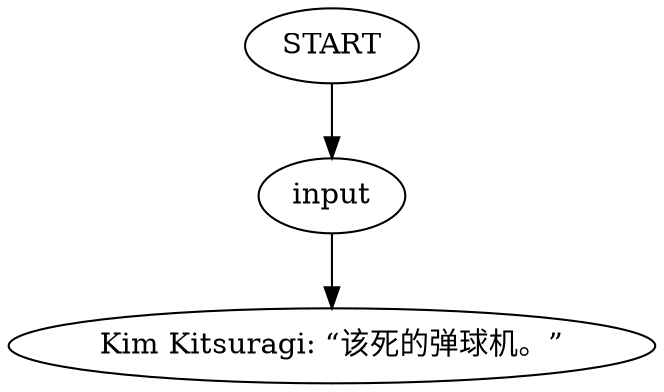 # WHIRLING F1 / KIM FIRST VISIT barks
# Kim doesn't like pinball.
# ==================================================
digraph G {
	  0 [label="START"];
	  1 [label="input"];
	  2 [label="Kim Kitsuragi: “该死的弹球机。”"];
	  0 -> 1
	  1 -> 2
}

